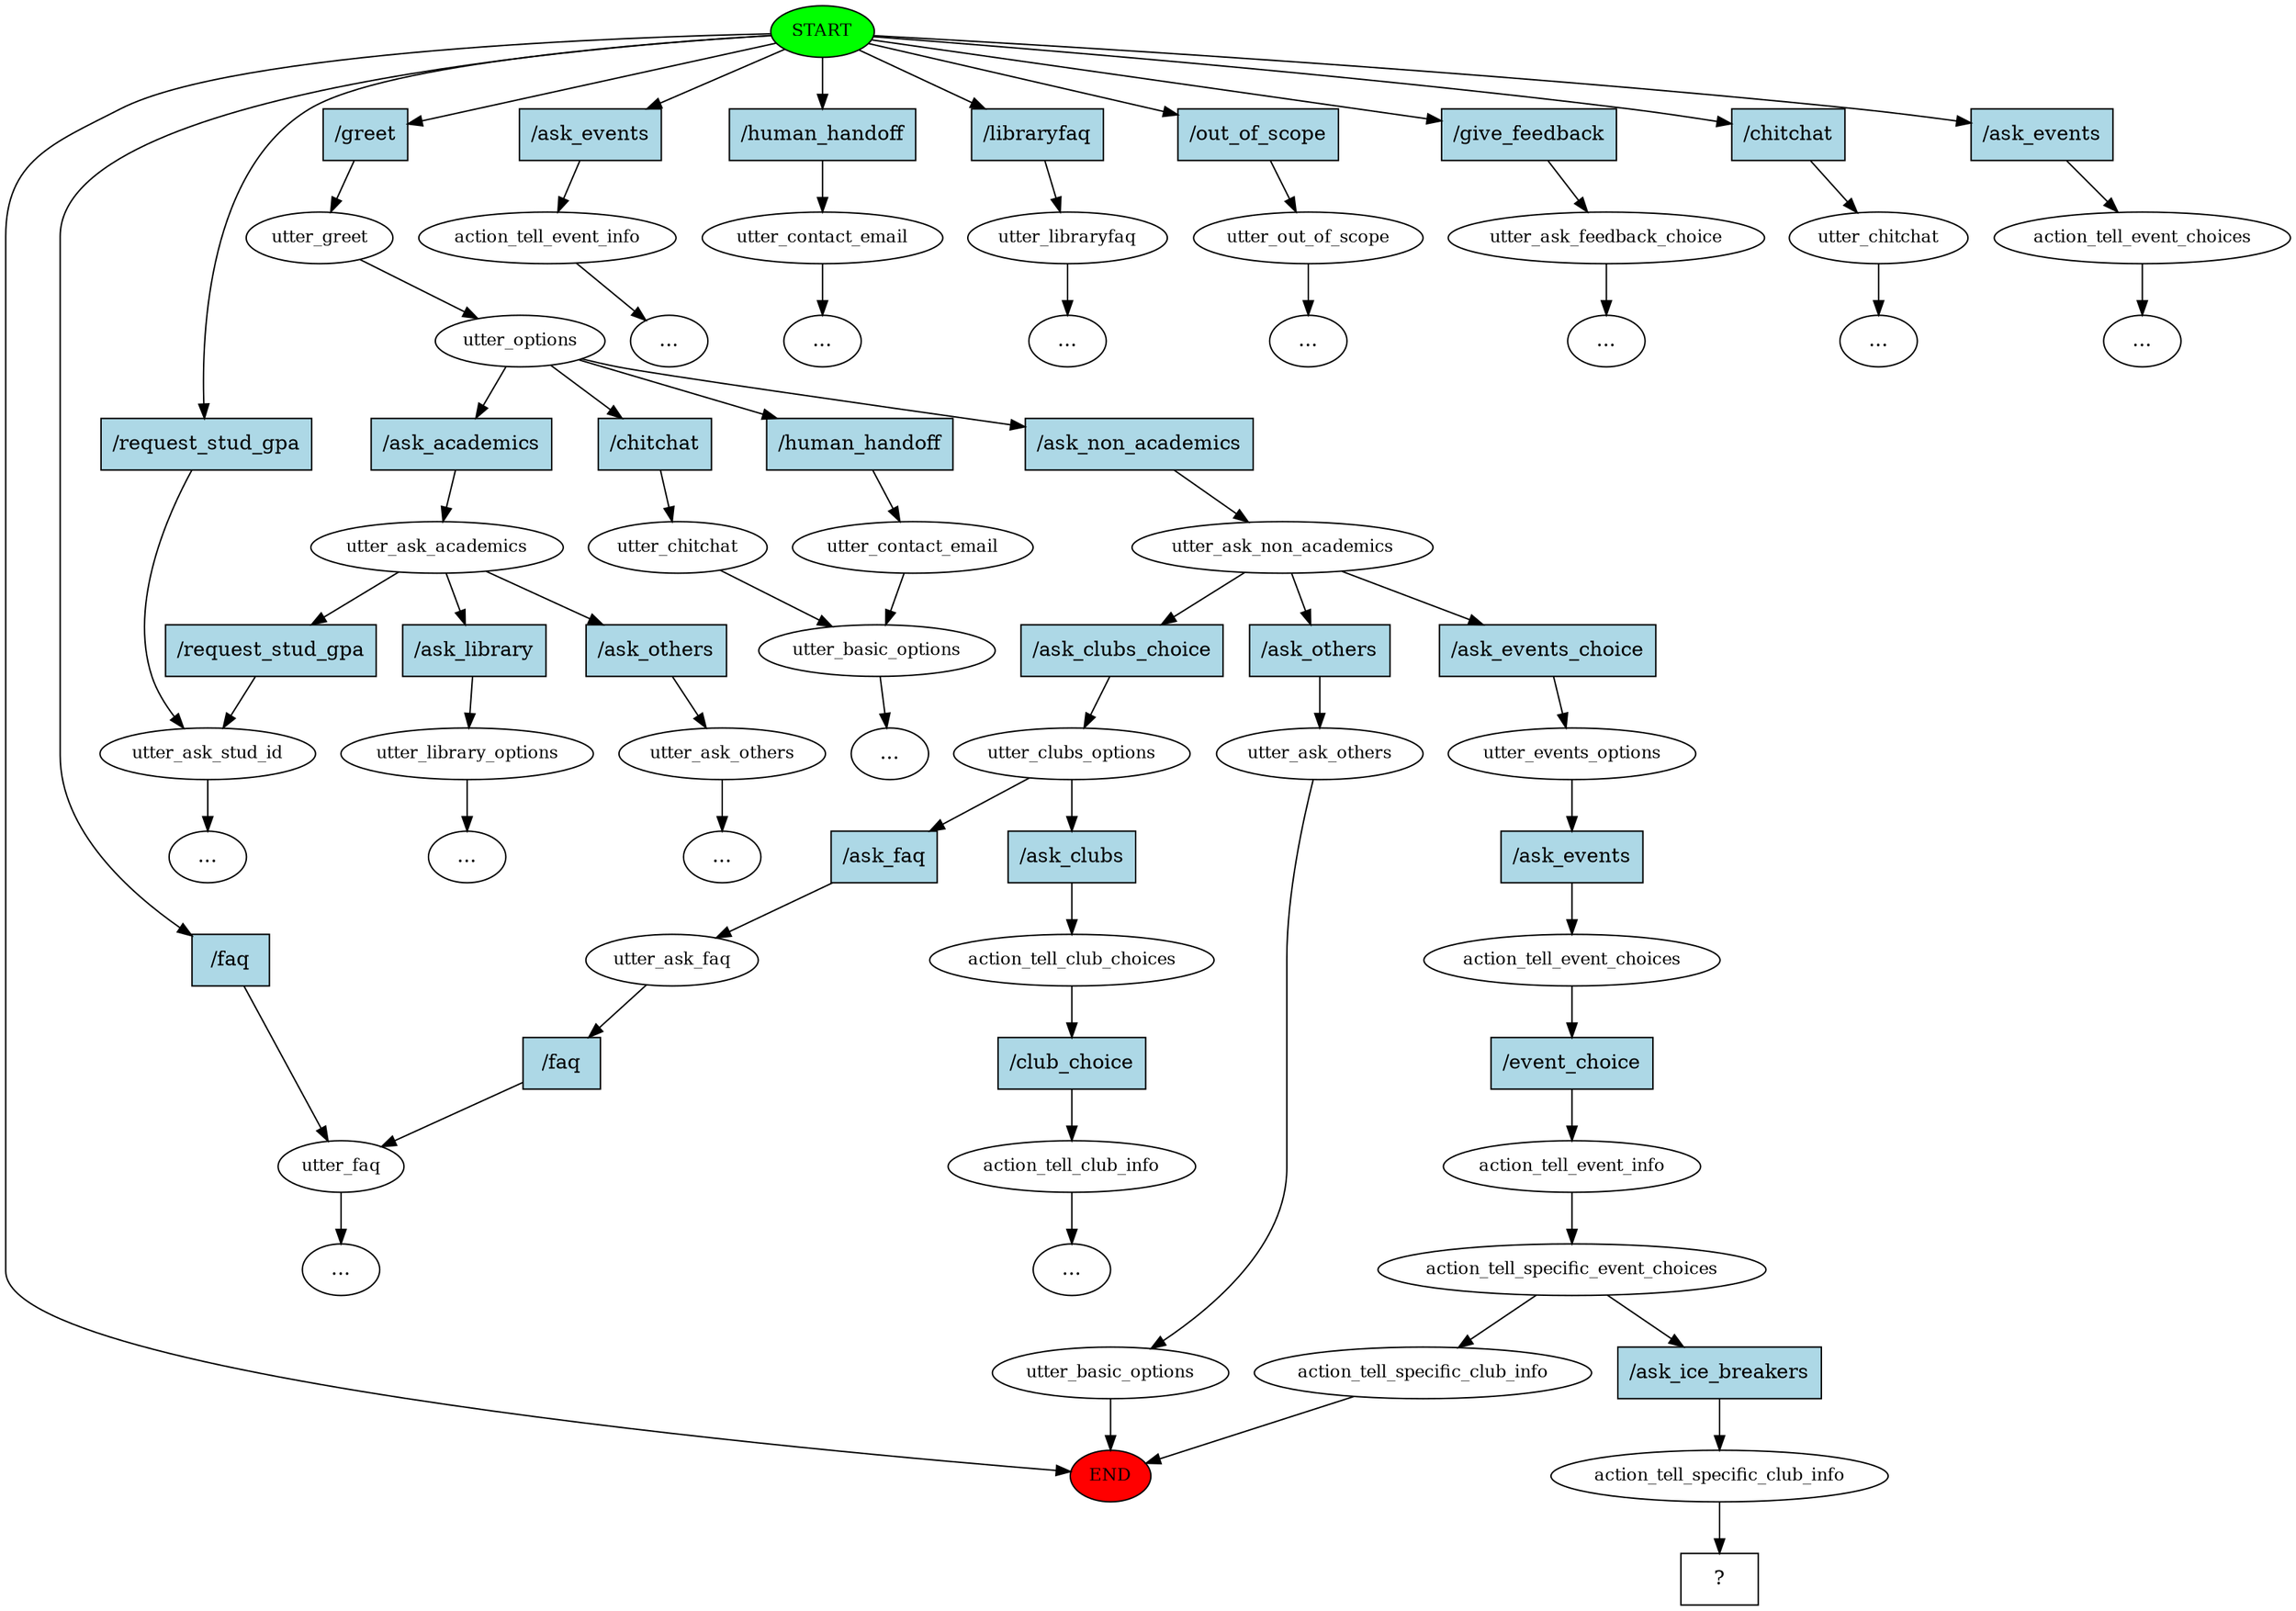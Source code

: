 digraph  {
0 [class="start active", fillcolor=green, fontsize=12, label=START, style=filled];
"-1" [class=end, fillcolor=red, fontsize=12, label=END, style=filled];
1 [class="", fontsize=12, label=action_tell_event_info];
"-3" [class=ellipsis, label="..."];
2 [class="", fontsize=12, label=utter_faq];
3 [class="", fontsize=12, label=utter_contact_email];
"-5" [class=ellipsis, label="..."];
4 [class=active, fontsize=12, label=utter_greet];
5 [class=active, fontsize=12, label=utter_options];
6 [class="", fontsize=12, label=utter_contact_email];
7 [class="", fontsize=12, label=utter_basic_options];
8 [class="", fontsize=12, label=utter_libraryfaq];
"-7" [class=ellipsis, label="..."];
9 [class="", fontsize=12, label=utter_out_of_scope];
"-8" [class=ellipsis, label="..."];
10 [class="", fontsize=12, label=utter_ask_stud_id];
13 [class="", fontsize=12, label=utter_ask_feedback_choice];
"-12" [class=ellipsis, label="..."];
16 [class="", fontsize=12, label=utter_ask_academics];
"-13" [class=ellipsis, label="..."];
21 [class="", fontsize=12, label=utter_library_options];
"-14" [class=ellipsis, label="..."];
25 [class="", fontsize=12, label=utter_ask_others];
"-15" [class=ellipsis, label="..."];
28 [class=active, fontsize=12, label=utter_ask_non_academics];
29 [class="", fontsize=12, label=utter_ask_others];
30 [class="", fontsize=12, label=utter_basic_options];
34 [class=active, fontsize=12, label=utter_events_options];
35 [class=active, fontsize=12, label=action_tell_event_choices];
36 [class=active, fontsize=12, label=action_tell_event_info];
37 [class=active, fontsize=12, label=action_tell_specific_event_choices];
38 [class="", fontsize=12, label=action_tell_specific_club_info];
42 [class="", fontsize=12, label=utter_clubs_options];
43 [class="", fontsize=12, label=action_tell_club_choices];
44 [class="", fontsize=12, label=action_tell_club_info];
"-16" [class=ellipsis, label="..."];
49 [class="", fontsize=12, label=utter_ask_faq];
"-17" [class=ellipsis, label="..."];
51 [class="", fontsize=12, label=utter_chitchat];
"-18" [class=ellipsis, label="..."];
54 [class="", fontsize=12, label=utter_chitchat];
"-20" [class=ellipsis, label="..."];
60 [class="", fontsize=12, label=action_tell_event_choices];
"-21" [class=ellipsis, label="..."];
68 [class=active, fontsize=12, label=action_tell_specific_club_info];
69 [class="intent dashed active", label="  ?  ", shape=rect];
70 [class=intent, fillcolor=lightblue, label="/ask_events", shape=rect, style=filled];
71 [class=intent, fillcolor=lightblue, label="/faq", shape=rect, style=filled];
72 [class=intent, fillcolor=lightblue, label="/human_handoff", shape=rect, style=filled];
73 [class="intent active", fillcolor=lightblue, label="/greet", shape=rect, style=filled];
74 [class=intent, fillcolor=lightblue, label="/libraryfaq", shape=rect, style=filled];
75 [class=intent, fillcolor=lightblue, label="/out_of_scope", shape=rect, style=filled];
76 [class=intent, fillcolor=lightblue, label="/request_stud_gpa", shape=rect, style=filled];
77 [class=intent, fillcolor=lightblue, label="/give_feedback", shape=rect, style=filled];
78 [class=intent, fillcolor=lightblue, label="/chitchat", shape=rect, style=filled];
79 [class=intent, fillcolor=lightblue, label="/ask_events", shape=rect, style=filled];
80 [class=intent, fillcolor=lightblue, label="/human_handoff", shape=rect, style=filled];
81 [class=intent, fillcolor=lightblue, label="/ask_academics", shape=rect, style=filled];
82 [class="intent active", fillcolor=lightblue, label="/ask_non_academics", shape=rect, style=filled];
83 [class=intent, fillcolor=lightblue, label="/chitchat", shape=rect, style=filled];
84 [class=intent, fillcolor=lightblue, label="/request_stud_gpa", shape=rect, style=filled];
85 [class=intent, fillcolor=lightblue, label="/ask_library", shape=rect, style=filled];
86 [class=intent, fillcolor=lightblue, label="/ask_others", shape=rect, style=filled];
87 [class=intent, fillcolor=lightblue, label="/ask_others", shape=rect, style=filled];
88 [class="intent active", fillcolor=lightblue, label="/ask_events_choice", shape=rect, style=filled];
89 [class=intent, fillcolor=lightblue, label="/ask_clubs_choice", shape=rect, style=filled];
90 [class="intent active", fillcolor=lightblue, label="/ask_events", shape=rect, style=filled];
91 [class="intent active", fillcolor=lightblue, label="/event_choice", shape=rect, style=filled];
92 [class="intent active", fillcolor=lightblue, label="/ask_ice_breakers", shape=rect, style=filled];
93 [class=intent, fillcolor=lightblue, label="/ask_clubs", shape=rect, style=filled];
94 [class=intent, fillcolor=lightblue, label="/ask_faq", shape=rect, style=filled];
95 [class=intent, fillcolor=lightblue, label="/club_choice", shape=rect, style=filled];
96 [class=intent, fillcolor=lightblue, label="/faq", shape=rect, style=filled];
0 -> "-1"  [class="", key=NONE, label=""];
0 -> 70  [class="", key=0];
0 -> 71  [class="", key=0];
0 -> 72  [class="", key=0];
0 -> 73  [class=active, key=0];
0 -> 74  [class="", key=0];
0 -> 75  [class="", key=0];
0 -> 76  [class="", key=0];
0 -> 77  [class="", key=0];
0 -> 78  [class="", key=0];
0 -> 79  [class="", key=0];
1 -> "-3"  [class="", key=NONE, label=""];
2 -> "-17"  [class="", key=NONE, label=""];
3 -> "-5"  [class="", key=NONE, label=""];
4 -> 5  [class=active, key=NONE, label=""];
5 -> 80  [class="", key=0];
5 -> 81  [class="", key=0];
5 -> 82  [class=active, key=0];
5 -> 83  [class="", key=0];
6 -> 7  [class="", key=NONE, label=""];
7 -> "-20"  [class="", key=NONE, label=""];
8 -> "-7"  [class="", key=NONE, label=""];
9 -> "-8"  [class="", key=NONE, label=""];
10 -> "-13"  [class="", key=NONE, label=""];
13 -> "-12"  [class="", key=NONE, label=""];
16 -> 84  [class="", key=0];
16 -> 85  [class="", key=0];
16 -> 86  [class="", key=0];
21 -> "-14"  [class="", key=NONE, label=""];
25 -> "-15"  [class="", key=NONE, label=""];
28 -> 87  [class="", key=0];
28 -> 88  [class=active, key=0];
28 -> 89  [class="", key=0];
29 -> 30  [class="", key=NONE, label=""];
30 -> "-1"  [class="", key=NONE, label=""];
34 -> 90  [class=active, key=0];
35 -> 91  [class=active, key=0];
36 -> 37  [class=active, key=NONE, label=""];
37 -> 38  [class="", key=NONE, label=""];
37 -> 92  [class=active, key=0];
38 -> "-1"  [class="", key=NONE, label=""];
42 -> 93  [class="", key=0];
42 -> 94  [class="", key=0];
43 -> 95  [class="", key=0];
44 -> "-16"  [class="", key=NONE, label=""];
49 -> 96  [class="", key=0];
51 -> "-18"  [class="", key=NONE, label=""];
54 -> 7  [class="", key=NONE, label=""];
60 -> "-21"  [class="", key=NONE, label=""];
68 -> 69  [class=active, key=NONE, label=""];
70 -> 1  [class="", key=0];
71 -> 2  [class="", key=0];
72 -> 3  [class="", key=0];
73 -> 4  [class=active, key=0];
74 -> 8  [class="", key=0];
75 -> 9  [class="", key=0];
76 -> 10  [class="", key=0];
77 -> 13  [class="", key=0];
78 -> 51  [class="", key=0];
79 -> 60  [class="", key=0];
80 -> 6  [class="", key=0];
81 -> 16  [class="", key=0];
82 -> 28  [class=active, key=0];
83 -> 54  [class="", key=0];
84 -> 10  [class="", key=0];
85 -> 21  [class="", key=0];
86 -> 25  [class="", key=0];
87 -> 29  [class="", key=0];
88 -> 34  [class=active, key=0];
89 -> 42  [class="", key=0];
90 -> 35  [class=active, key=0];
91 -> 36  [class=active, key=0];
92 -> 68  [class=active, key=0];
93 -> 43  [class="", key=0];
94 -> 49  [class="", key=0];
95 -> 44  [class="", key=0];
96 -> 2  [class="", key=0];
}
